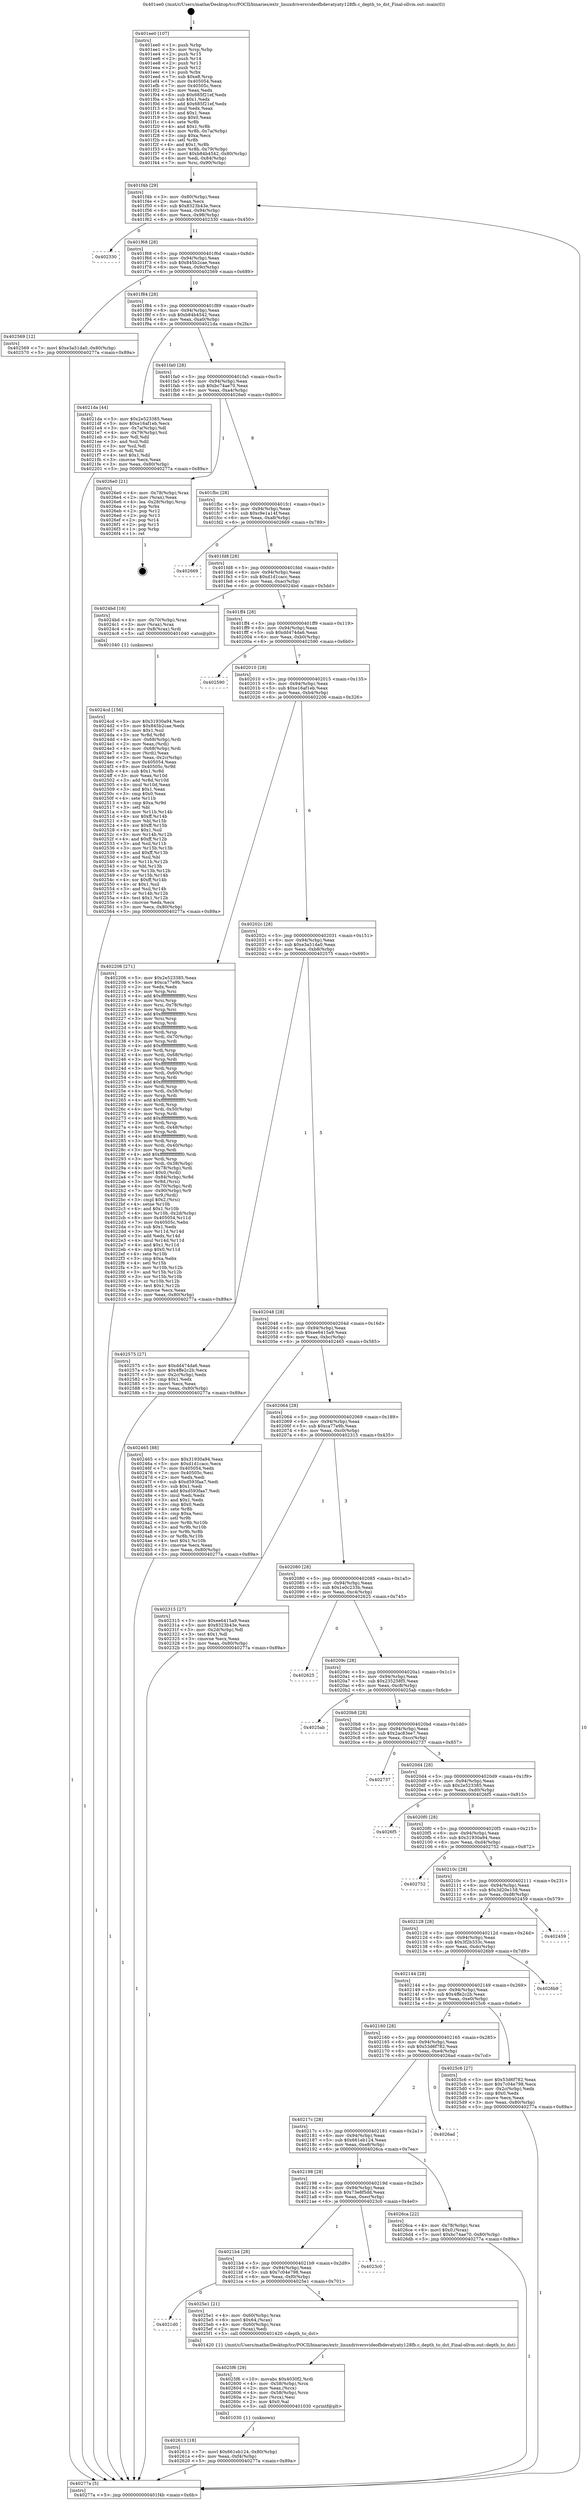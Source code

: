 digraph "0x401ee0" {
  label = "0x401ee0 (/mnt/c/Users/mathe/Desktop/tcc/POCII/binaries/extr_linuxdriversvideofbdevatyaty128fb.c_depth_to_dst_Final-ollvm.out::main(0))"
  labelloc = "t"
  node[shape=record]

  Entry [label="",width=0.3,height=0.3,shape=circle,fillcolor=black,style=filled]
  "0x401f4b" [label="{
     0x401f4b [29]\l
     | [instrs]\l
     &nbsp;&nbsp;0x401f4b \<+3\>: mov -0x80(%rbp),%eax\l
     &nbsp;&nbsp;0x401f4e \<+2\>: mov %eax,%ecx\l
     &nbsp;&nbsp;0x401f50 \<+6\>: sub $0x8323b43e,%ecx\l
     &nbsp;&nbsp;0x401f56 \<+6\>: mov %eax,-0x94(%rbp)\l
     &nbsp;&nbsp;0x401f5c \<+6\>: mov %ecx,-0x98(%rbp)\l
     &nbsp;&nbsp;0x401f62 \<+6\>: je 0000000000402330 \<main+0x450\>\l
  }"]
  "0x402330" [label="{
     0x402330\l
  }", style=dashed]
  "0x401f68" [label="{
     0x401f68 [28]\l
     | [instrs]\l
     &nbsp;&nbsp;0x401f68 \<+5\>: jmp 0000000000401f6d \<main+0x8d\>\l
     &nbsp;&nbsp;0x401f6d \<+6\>: mov -0x94(%rbp),%eax\l
     &nbsp;&nbsp;0x401f73 \<+5\>: sub $0x845b2cae,%eax\l
     &nbsp;&nbsp;0x401f78 \<+6\>: mov %eax,-0x9c(%rbp)\l
     &nbsp;&nbsp;0x401f7e \<+6\>: je 0000000000402569 \<main+0x689\>\l
  }"]
  Exit [label="",width=0.3,height=0.3,shape=circle,fillcolor=black,style=filled,peripheries=2]
  "0x402569" [label="{
     0x402569 [12]\l
     | [instrs]\l
     &nbsp;&nbsp;0x402569 \<+7\>: movl $0xe3a51da0,-0x80(%rbp)\l
     &nbsp;&nbsp;0x402570 \<+5\>: jmp 000000000040277a \<main+0x89a\>\l
  }"]
  "0x401f84" [label="{
     0x401f84 [28]\l
     | [instrs]\l
     &nbsp;&nbsp;0x401f84 \<+5\>: jmp 0000000000401f89 \<main+0xa9\>\l
     &nbsp;&nbsp;0x401f89 \<+6\>: mov -0x94(%rbp),%eax\l
     &nbsp;&nbsp;0x401f8f \<+5\>: sub $0xb84b4542,%eax\l
     &nbsp;&nbsp;0x401f94 \<+6\>: mov %eax,-0xa0(%rbp)\l
     &nbsp;&nbsp;0x401f9a \<+6\>: je 00000000004021da \<main+0x2fa\>\l
  }"]
  "0x402613" [label="{
     0x402613 [18]\l
     | [instrs]\l
     &nbsp;&nbsp;0x402613 \<+7\>: movl $0x661eb124,-0x80(%rbp)\l
     &nbsp;&nbsp;0x40261a \<+6\>: mov %eax,-0xf4(%rbp)\l
     &nbsp;&nbsp;0x402620 \<+5\>: jmp 000000000040277a \<main+0x89a\>\l
  }"]
  "0x4021da" [label="{
     0x4021da [44]\l
     | [instrs]\l
     &nbsp;&nbsp;0x4021da \<+5\>: mov $0x2e523385,%eax\l
     &nbsp;&nbsp;0x4021df \<+5\>: mov $0xe16af1eb,%ecx\l
     &nbsp;&nbsp;0x4021e4 \<+3\>: mov -0x7a(%rbp),%dl\l
     &nbsp;&nbsp;0x4021e7 \<+4\>: mov -0x79(%rbp),%sil\l
     &nbsp;&nbsp;0x4021eb \<+3\>: mov %dl,%dil\l
     &nbsp;&nbsp;0x4021ee \<+3\>: and %sil,%dil\l
     &nbsp;&nbsp;0x4021f1 \<+3\>: xor %sil,%dl\l
     &nbsp;&nbsp;0x4021f4 \<+3\>: or %dl,%dil\l
     &nbsp;&nbsp;0x4021f7 \<+4\>: test $0x1,%dil\l
     &nbsp;&nbsp;0x4021fb \<+3\>: cmovne %ecx,%eax\l
     &nbsp;&nbsp;0x4021fe \<+3\>: mov %eax,-0x80(%rbp)\l
     &nbsp;&nbsp;0x402201 \<+5\>: jmp 000000000040277a \<main+0x89a\>\l
  }"]
  "0x401fa0" [label="{
     0x401fa0 [28]\l
     | [instrs]\l
     &nbsp;&nbsp;0x401fa0 \<+5\>: jmp 0000000000401fa5 \<main+0xc5\>\l
     &nbsp;&nbsp;0x401fa5 \<+6\>: mov -0x94(%rbp),%eax\l
     &nbsp;&nbsp;0x401fab \<+5\>: sub $0xbc74ae70,%eax\l
     &nbsp;&nbsp;0x401fb0 \<+6\>: mov %eax,-0xa4(%rbp)\l
     &nbsp;&nbsp;0x401fb6 \<+6\>: je 00000000004026e0 \<main+0x800\>\l
  }"]
  "0x40277a" [label="{
     0x40277a [5]\l
     | [instrs]\l
     &nbsp;&nbsp;0x40277a \<+5\>: jmp 0000000000401f4b \<main+0x6b\>\l
  }"]
  "0x401ee0" [label="{
     0x401ee0 [107]\l
     | [instrs]\l
     &nbsp;&nbsp;0x401ee0 \<+1\>: push %rbp\l
     &nbsp;&nbsp;0x401ee1 \<+3\>: mov %rsp,%rbp\l
     &nbsp;&nbsp;0x401ee4 \<+2\>: push %r15\l
     &nbsp;&nbsp;0x401ee6 \<+2\>: push %r14\l
     &nbsp;&nbsp;0x401ee8 \<+2\>: push %r13\l
     &nbsp;&nbsp;0x401eea \<+2\>: push %r12\l
     &nbsp;&nbsp;0x401eec \<+1\>: push %rbx\l
     &nbsp;&nbsp;0x401eed \<+7\>: sub $0xe8,%rsp\l
     &nbsp;&nbsp;0x401ef4 \<+7\>: mov 0x405054,%eax\l
     &nbsp;&nbsp;0x401efb \<+7\>: mov 0x40505c,%ecx\l
     &nbsp;&nbsp;0x401f02 \<+2\>: mov %eax,%edx\l
     &nbsp;&nbsp;0x401f04 \<+6\>: sub $0x685f21ef,%edx\l
     &nbsp;&nbsp;0x401f0a \<+3\>: sub $0x1,%edx\l
     &nbsp;&nbsp;0x401f0d \<+6\>: add $0x685f21ef,%edx\l
     &nbsp;&nbsp;0x401f13 \<+3\>: imul %edx,%eax\l
     &nbsp;&nbsp;0x401f16 \<+3\>: and $0x1,%eax\l
     &nbsp;&nbsp;0x401f19 \<+3\>: cmp $0x0,%eax\l
     &nbsp;&nbsp;0x401f1c \<+4\>: sete %r8b\l
     &nbsp;&nbsp;0x401f20 \<+4\>: and $0x1,%r8b\l
     &nbsp;&nbsp;0x401f24 \<+4\>: mov %r8b,-0x7a(%rbp)\l
     &nbsp;&nbsp;0x401f28 \<+3\>: cmp $0xa,%ecx\l
     &nbsp;&nbsp;0x401f2b \<+4\>: setl %r8b\l
     &nbsp;&nbsp;0x401f2f \<+4\>: and $0x1,%r8b\l
     &nbsp;&nbsp;0x401f33 \<+4\>: mov %r8b,-0x79(%rbp)\l
     &nbsp;&nbsp;0x401f37 \<+7\>: movl $0xb84b4542,-0x80(%rbp)\l
     &nbsp;&nbsp;0x401f3e \<+6\>: mov %edi,-0x84(%rbp)\l
     &nbsp;&nbsp;0x401f44 \<+7\>: mov %rsi,-0x90(%rbp)\l
  }"]
  "0x4025f6" [label="{
     0x4025f6 [29]\l
     | [instrs]\l
     &nbsp;&nbsp;0x4025f6 \<+10\>: movabs $0x4030f2,%rdi\l
     &nbsp;&nbsp;0x402600 \<+4\>: mov -0x58(%rbp),%rcx\l
     &nbsp;&nbsp;0x402604 \<+2\>: mov %eax,(%rcx)\l
     &nbsp;&nbsp;0x402606 \<+4\>: mov -0x58(%rbp),%rcx\l
     &nbsp;&nbsp;0x40260a \<+2\>: mov (%rcx),%esi\l
     &nbsp;&nbsp;0x40260c \<+2\>: mov $0x0,%al\l
     &nbsp;&nbsp;0x40260e \<+5\>: call 0000000000401030 \<printf@plt\>\l
     | [calls]\l
     &nbsp;&nbsp;0x401030 \{1\} (unknown)\l
  }"]
  "0x4026e0" [label="{
     0x4026e0 [21]\l
     | [instrs]\l
     &nbsp;&nbsp;0x4026e0 \<+4\>: mov -0x78(%rbp),%rax\l
     &nbsp;&nbsp;0x4026e4 \<+2\>: mov (%rax),%eax\l
     &nbsp;&nbsp;0x4026e6 \<+4\>: lea -0x28(%rbp),%rsp\l
     &nbsp;&nbsp;0x4026ea \<+1\>: pop %rbx\l
     &nbsp;&nbsp;0x4026eb \<+2\>: pop %r12\l
     &nbsp;&nbsp;0x4026ed \<+2\>: pop %r13\l
     &nbsp;&nbsp;0x4026ef \<+2\>: pop %r14\l
     &nbsp;&nbsp;0x4026f1 \<+2\>: pop %r15\l
     &nbsp;&nbsp;0x4026f3 \<+1\>: pop %rbp\l
     &nbsp;&nbsp;0x4026f4 \<+1\>: ret\l
  }"]
  "0x401fbc" [label="{
     0x401fbc [28]\l
     | [instrs]\l
     &nbsp;&nbsp;0x401fbc \<+5\>: jmp 0000000000401fc1 \<main+0xe1\>\l
     &nbsp;&nbsp;0x401fc1 \<+6\>: mov -0x94(%rbp),%eax\l
     &nbsp;&nbsp;0x401fc7 \<+5\>: sub $0xc9e1a14f,%eax\l
     &nbsp;&nbsp;0x401fcc \<+6\>: mov %eax,-0xa8(%rbp)\l
     &nbsp;&nbsp;0x401fd2 \<+6\>: je 0000000000402669 \<main+0x789\>\l
  }"]
  "0x4021d0" [label="{
     0x4021d0\l
  }", style=dashed]
  "0x402669" [label="{
     0x402669\l
  }", style=dashed]
  "0x401fd8" [label="{
     0x401fd8 [28]\l
     | [instrs]\l
     &nbsp;&nbsp;0x401fd8 \<+5\>: jmp 0000000000401fdd \<main+0xfd\>\l
     &nbsp;&nbsp;0x401fdd \<+6\>: mov -0x94(%rbp),%eax\l
     &nbsp;&nbsp;0x401fe3 \<+5\>: sub $0xd1d1cacc,%eax\l
     &nbsp;&nbsp;0x401fe8 \<+6\>: mov %eax,-0xac(%rbp)\l
     &nbsp;&nbsp;0x401fee \<+6\>: je 00000000004024bd \<main+0x5dd\>\l
  }"]
  "0x4025e1" [label="{
     0x4025e1 [21]\l
     | [instrs]\l
     &nbsp;&nbsp;0x4025e1 \<+4\>: mov -0x60(%rbp),%rax\l
     &nbsp;&nbsp;0x4025e5 \<+6\>: movl $0x64,(%rax)\l
     &nbsp;&nbsp;0x4025eb \<+4\>: mov -0x60(%rbp),%rax\l
     &nbsp;&nbsp;0x4025ef \<+2\>: mov (%rax),%edi\l
     &nbsp;&nbsp;0x4025f1 \<+5\>: call 0000000000401420 \<depth_to_dst\>\l
     | [calls]\l
     &nbsp;&nbsp;0x401420 \{1\} (/mnt/c/Users/mathe/Desktop/tcc/POCII/binaries/extr_linuxdriversvideofbdevatyaty128fb.c_depth_to_dst_Final-ollvm.out::depth_to_dst)\l
  }"]
  "0x4024bd" [label="{
     0x4024bd [16]\l
     | [instrs]\l
     &nbsp;&nbsp;0x4024bd \<+4\>: mov -0x70(%rbp),%rax\l
     &nbsp;&nbsp;0x4024c1 \<+3\>: mov (%rax),%rax\l
     &nbsp;&nbsp;0x4024c4 \<+4\>: mov 0x8(%rax),%rdi\l
     &nbsp;&nbsp;0x4024c8 \<+5\>: call 0000000000401040 \<atoi@plt\>\l
     | [calls]\l
     &nbsp;&nbsp;0x401040 \{1\} (unknown)\l
  }"]
  "0x401ff4" [label="{
     0x401ff4 [28]\l
     | [instrs]\l
     &nbsp;&nbsp;0x401ff4 \<+5\>: jmp 0000000000401ff9 \<main+0x119\>\l
     &nbsp;&nbsp;0x401ff9 \<+6\>: mov -0x94(%rbp),%eax\l
     &nbsp;&nbsp;0x401fff \<+5\>: sub $0xdd474da6,%eax\l
     &nbsp;&nbsp;0x402004 \<+6\>: mov %eax,-0xb0(%rbp)\l
     &nbsp;&nbsp;0x40200a \<+6\>: je 0000000000402590 \<main+0x6b0\>\l
  }"]
  "0x4021b4" [label="{
     0x4021b4 [28]\l
     | [instrs]\l
     &nbsp;&nbsp;0x4021b4 \<+5\>: jmp 00000000004021b9 \<main+0x2d9\>\l
     &nbsp;&nbsp;0x4021b9 \<+6\>: mov -0x94(%rbp),%eax\l
     &nbsp;&nbsp;0x4021bf \<+5\>: sub $0x7c04e798,%eax\l
     &nbsp;&nbsp;0x4021c4 \<+6\>: mov %eax,-0xf0(%rbp)\l
     &nbsp;&nbsp;0x4021ca \<+6\>: je 00000000004025e1 \<main+0x701\>\l
  }"]
  "0x402590" [label="{
     0x402590\l
  }", style=dashed]
  "0x402010" [label="{
     0x402010 [28]\l
     | [instrs]\l
     &nbsp;&nbsp;0x402010 \<+5\>: jmp 0000000000402015 \<main+0x135\>\l
     &nbsp;&nbsp;0x402015 \<+6\>: mov -0x94(%rbp),%eax\l
     &nbsp;&nbsp;0x40201b \<+5\>: sub $0xe16af1eb,%eax\l
     &nbsp;&nbsp;0x402020 \<+6\>: mov %eax,-0xb4(%rbp)\l
     &nbsp;&nbsp;0x402026 \<+6\>: je 0000000000402206 \<main+0x326\>\l
  }"]
  "0x4023c0" [label="{
     0x4023c0\l
  }", style=dashed]
  "0x402206" [label="{
     0x402206 [271]\l
     | [instrs]\l
     &nbsp;&nbsp;0x402206 \<+5\>: mov $0x2e523385,%eax\l
     &nbsp;&nbsp;0x40220b \<+5\>: mov $0xca77e9b,%ecx\l
     &nbsp;&nbsp;0x402210 \<+2\>: xor %edx,%edx\l
     &nbsp;&nbsp;0x402212 \<+3\>: mov %rsp,%rsi\l
     &nbsp;&nbsp;0x402215 \<+4\>: add $0xfffffffffffffff0,%rsi\l
     &nbsp;&nbsp;0x402219 \<+3\>: mov %rsi,%rsp\l
     &nbsp;&nbsp;0x40221c \<+4\>: mov %rsi,-0x78(%rbp)\l
     &nbsp;&nbsp;0x402220 \<+3\>: mov %rsp,%rsi\l
     &nbsp;&nbsp;0x402223 \<+4\>: add $0xfffffffffffffff0,%rsi\l
     &nbsp;&nbsp;0x402227 \<+3\>: mov %rsi,%rsp\l
     &nbsp;&nbsp;0x40222a \<+3\>: mov %rsp,%rdi\l
     &nbsp;&nbsp;0x40222d \<+4\>: add $0xfffffffffffffff0,%rdi\l
     &nbsp;&nbsp;0x402231 \<+3\>: mov %rdi,%rsp\l
     &nbsp;&nbsp;0x402234 \<+4\>: mov %rdi,-0x70(%rbp)\l
     &nbsp;&nbsp;0x402238 \<+3\>: mov %rsp,%rdi\l
     &nbsp;&nbsp;0x40223b \<+4\>: add $0xfffffffffffffff0,%rdi\l
     &nbsp;&nbsp;0x40223f \<+3\>: mov %rdi,%rsp\l
     &nbsp;&nbsp;0x402242 \<+4\>: mov %rdi,-0x68(%rbp)\l
     &nbsp;&nbsp;0x402246 \<+3\>: mov %rsp,%rdi\l
     &nbsp;&nbsp;0x402249 \<+4\>: add $0xfffffffffffffff0,%rdi\l
     &nbsp;&nbsp;0x40224d \<+3\>: mov %rdi,%rsp\l
     &nbsp;&nbsp;0x402250 \<+4\>: mov %rdi,-0x60(%rbp)\l
     &nbsp;&nbsp;0x402254 \<+3\>: mov %rsp,%rdi\l
     &nbsp;&nbsp;0x402257 \<+4\>: add $0xfffffffffffffff0,%rdi\l
     &nbsp;&nbsp;0x40225b \<+3\>: mov %rdi,%rsp\l
     &nbsp;&nbsp;0x40225e \<+4\>: mov %rdi,-0x58(%rbp)\l
     &nbsp;&nbsp;0x402262 \<+3\>: mov %rsp,%rdi\l
     &nbsp;&nbsp;0x402265 \<+4\>: add $0xfffffffffffffff0,%rdi\l
     &nbsp;&nbsp;0x402269 \<+3\>: mov %rdi,%rsp\l
     &nbsp;&nbsp;0x40226c \<+4\>: mov %rdi,-0x50(%rbp)\l
     &nbsp;&nbsp;0x402270 \<+3\>: mov %rsp,%rdi\l
     &nbsp;&nbsp;0x402273 \<+4\>: add $0xfffffffffffffff0,%rdi\l
     &nbsp;&nbsp;0x402277 \<+3\>: mov %rdi,%rsp\l
     &nbsp;&nbsp;0x40227a \<+4\>: mov %rdi,-0x48(%rbp)\l
     &nbsp;&nbsp;0x40227e \<+3\>: mov %rsp,%rdi\l
     &nbsp;&nbsp;0x402281 \<+4\>: add $0xfffffffffffffff0,%rdi\l
     &nbsp;&nbsp;0x402285 \<+3\>: mov %rdi,%rsp\l
     &nbsp;&nbsp;0x402288 \<+4\>: mov %rdi,-0x40(%rbp)\l
     &nbsp;&nbsp;0x40228c \<+3\>: mov %rsp,%rdi\l
     &nbsp;&nbsp;0x40228f \<+4\>: add $0xfffffffffffffff0,%rdi\l
     &nbsp;&nbsp;0x402293 \<+3\>: mov %rdi,%rsp\l
     &nbsp;&nbsp;0x402296 \<+4\>: mov %rdi,-0x38(%rbp)\l
     &nbsp;&nbsp;0x40229a \<+4\>: mov -0x78(%rbp),%rdi\l
     &nbsp;&nbsp;0x40229e \<+6\>: movl $0x0,(%rdi)\l
     &nbsp;&nbsp;0x4022a4 \<+7\>: mov -0x84(%rbp),%r8d\l
     &nbsp;&nbsp;0x4022ab \<+3\>: mov %r8d,(%rsi)\l
     &nbsp;&nbsp;0x4022ae \<+4\>: mov -0x70(%rbp),%rdi\l
     &nbsp;&nbsp;0x4022b2 \<+7\>: mov -0x90(%rbp),%r9\l
     &nbsp;&nbsp;0x4022b9 \<+3\>: mov %r9,(%rdi)\l
     &nbsp;&nbsp;0x4022bc \<+3\>: cmpl $0x2,(%rsi)\l
     &nbsp;&nbsp;0x4022bf \<+4\>: setne %r10b\l
     &nbsp;&nbsp;0x4022c3 \<+4\>: and $0x1,%r10b\l
     &nbsp;&nbsp;0x4022c7 \<+4\>: mov %r10b,-0x2d(%rbp)\l
     &nbsp;&nbsp;0x4022cb \<+8\>: mov 0x405054,%r11d\l
     &nbsp;&nbsp;0x4022d3 \<+7\>: mov 0x40505c,%ebx\l
     &nbsp;&nbsp;0x4022da \<+3\>: sub $0x1,%edx\l
     &nbsp;&nbsp;0x4022dd \<+3\>: mov %r11d,%r14d\l
     &nbsp;&nbsp;0x4022e0 \<+3\>: add %edx,%r14d\l
     &nbsp;&nbsp;0x4022e3 \<+4\>: imul %r14d,%r11d\l
     &nbsp;&nbsp;0x4022e7 \<+4\>: and $0x1,%r11d\l
     &nbsp;&nbsp;0x4022eb \<+4\>: cmp $0x0,%r11d\l
     &nbsp;&nbsp;0x4022ef \<+4\>: sete %r10b\l
     &nbsp;&nbsp;0x4022f3 \<+3\>: cmp $0xa,%ebx\l
     &nbsp;&nbsp;0x4022f6 \<+4\>: setl %r15b\l
     &nbsp;&nbsp;0x4022fa \<+3\>: mov %r10b,%r12b\l
     &nbsp;&nbsp;0x4022fd \<+3\>: and %r15b,%r12b\l
     &nbsp;&nbsp;0x402300 \<+3\>: xor %r15b,%r10b\l
     &nbsp;&nbsp;0x402303 \<+3\>: or %r10b,%r12b\l
     &nbsp;&nbsp;0x402306 \<+4\>: test $0x1,%r12b\l
     &nbsp;&nbsp;0x40230a \<+3\>: cmovne %ecx,%eax\l
     &nbsp;&nbsp;0x40230d \<+3\>: mov %eax,-0x80(%rbp)\l
     &nbsp;&nbsp;0x402310 \<+5\>: jmp 000000000040277a \<main+0x89a\>\l
  }"]
  "0x40202c" [label="{
     0x40202c [28]\l
     | [instrs]\l
     &nbsp;&nbsp;0x40202c \<+5\>: jmp 0000000000402031 \<main+0x151\>\l
     &nbsp;&nbsp;0x402031 \<+6\>: mov -0x94(%rbp),%eax\l
     &nbsp;&nbsp;0x402037 \<+5\>: sub $0xe3a51da0,%eax\l
     &nbsp;&nbsp;0x40203c \<+6\>: mov %eax,-0xb8(%rbp)\l
     &nbsp;&nbsp;0x402042 \<+6\>: je 0000000000402575 \<main+0x695\>\l
  }"]
  "0x402198" [label="{
     0x402198 [28]\l
     | [instrs]\l
     &nbsp;&nbsp;0x402198 \<+5\>: jmp 000000000040219d \<main+0x2bd\>\l
     &nbsp;&nbsp;0x40219d \<+6\>: mov -0x94(%rbp),%eax\l
     &nbsp;&nbsp;0x4021a3 \<+5\>: sub $0x73e8f5dd,%eax\l
     &nbsp;&nbsp;0x4021a8 \<+6\>: mov %eax,-0xec(%rbp)\l
     &nbsp;&nbsp;0x4021ae \<+6\>: je 00000000004023c0 \<main+0x4e0\>\l
  }"]
  "0x4026ca" [label="{
     0x4026ca [22]\l
     | [instrs]\l
     &nbsp;&nbsp;0x4026ca \<+4\>: mov -0x78(%rbp),%rax\l
     &nbsp;&nbsp;0x4026ce \<+6\>: movl $0x0,(%rax)\l
     &nbsp;&nbsp;0x4026d4 \<+7\>: movl $0xbc74ae70,-0x80(%rbp)\l
     &nbsp;&nbsp;0x4026db \<+5\>: jmp 000000000040277a \<main+0x89a\>\l
  }"]
  "0x402575" [label="{
     0x402575 [27]\l
     | [instrs]\l
     &nbsp;&nbsp;0x402575 \<+5\>: mov $0xdd474da6,%eax\l
     &nbsp;&nbsp;0x40257a \<+5\>: mov $0x4ffe2c2b,%ecx\l
     &nbsp;&nbsp;0x40257f \<+3\>: mov -0x2c(%rbp),%edx\l
     &nbsp;&nbsp;0x402582 \<+3\>: cmp $0x1,%edx\l
     &nbsp;&nbsp;0x402585 \<+3\>: cmovl %ecx,%eax\l
     &nbsp;&nbsp;0x402588 \<+3\>: mov %eax,-0x80(%rbp)\l
     &nbsp;&nbsp;0x40258b \<+5\>: jmp 000000000040277a \<main+0x89a\>\l
  }"]
  "0x402048" [label="{
     0x402048 [28]\l
     | [instrs]\l
     &nbsp;&nbsp;0x402048 \<+5\>: jmp 000000000040204d \<main+0x16d\>\l
     &nbsp;&nbsp;0x40204d \<+6\>: mov -0x94(%rbp),%eax\l
     &nbsp;&nbsp;0x402053 \<+5\>: sub $0xee6415a9,%eax\l
     &nbsp;&nbsp;0x402058 \<+6\>: mov %eax,-0xbc(%rbp)\l
     &nbsp;&nbsp;0x40205e \<+6\>: je 0000000000402465 \<main+0x585\>\l
  }"]
  "0x40217c" [label="{
     0x40217c [28]\l
     | [instrs]\l
     &nbsp;&nbsp;0x40217c \<+5\>: jmp 0000000000402181 \<main+0x2a1\>\l
     &nbsp;&nbsp;0x402181 \<+6\>: mov -0x94(%rbp),%eax\l
     &nbsp;&nbsp;0x402187 \<+5\>: sub $0x661eb124,%eax\l
     &nbsp;&nbsp;0x40218c \<+6\>: mov %eax,-0xe8(%rbp)\l
     &nbsp;&nbsp;0x402192 \<+6\>: je 00000000004026ca \<main+0x7ea\>\l
  }"]
  "0x402465" [label="{
     0x402465 [88]\l
     | [instrs]\l
     &nbsp;&nbsp;0x402465 \<+5\>: mov $0x31930a94,%eax\l
     &nbsp;&nbsp;0x40246a \<+5\>: mov $0xd1d1cacc,%ecx\l
     &nbsp;&nbsp;0x40246f \<+7\>: mov 0x405054,%edx\l
     &nbsp;&nbsp;0x402476 \<+7\>: mov 0x40505c,%esi\l
     &nbsp;&nbsp;0x40247d \<+2\>: mov %edx,%edi\l
     &nbsp;&nbsp;0x40247f \<+6\>: sub $0xd593faa7,%edi\l
     &nbsp;&nbsp;0x402485 \<+3\>: sub $0x1,%edi\l
     &nbsp;&nbsp;0x402488 \<+6\>: add $0xd593faa7,%edi\l
     &nbsp;&nbsp;0x40248e \<+3\>: imul %edi,%edx\l
     &nbsp;&nbsp;0x402491 \<+3\>: and $0x1,%edx\l
     &nbsp;&nbsp;0x402494 \<+3\>: cmp $0x0,%edx\l
     &nbsp;&nbsp;0x402497 \<+4\>: sete %r8b\l
     &nbsp;&nbsp;0x40249b \<+3\>: cmp $0xa,%esi\l
     &nbsp;&nbsp;0x40249e \<+4\>: setl %r9b\l
     &nbsp;&nbsp;0x4024a2 \<+3\>: mov %r8b,%r10b\l
     &nbsp;&nbsp;0x4024a5 \<+3\>: and %r9b,%r10b\l
     &nbsp;&nbsp;0x4024a8 \<+3\>: xor %r9b,%r8b\l
     &nbsp;&nbsp;0x4024ab \<+3\>: or %r8b,%r10b\l
     &nbsp;&nbsp;0x4024ae \<+4\>: test $0x1,%r10b\l
     &nbsp;&nbsp;0x4024b2 \<+3\>: cmovne %ecx,%eax\l
     &nbsp;&nbsp;0x4024b5 \<+3\>: mov %eax,-0x80(%rbp)\l
     &nbsp;&nbsp;0x4024b8 \<+5\>: jmp 000000000040277a \<main+0x89a\>\l
  }"]
  "0x402064" [label="{
     0x402064 [28]\l
     | [instrs]\l
     &nbsp;&nbsp;0x402064 \<+5\>: jmp 0000000000402069 \<main+0x189\>\l
     &nbsp;&nbsp;0x402069 \<+6\>: mov -0x94(%rbp),%eax\l
     &nbsp;&nbsp;0x40206f \<+5\>: sub $0xca77e9b,%eax\l
     &nbsp;&nbsp;0x402074 \<+6\>: mov %eax,-0xc0(%rbp)\l
     &nbsp;&nbsp;0x40207a \<+6\>: je 0000000000402315 \<main+0x435\>\l
  }"]
  "0x4026ad" [label="{
     0x4026ad\l
  }", style=dashed]
  "0x402315" [label="{
     0x402315 [27]\l
     | [instrs]\l
     &nbsp;&nbsp;0x402315 \<+5\>: mov $0xee6415a9,%eax\l
     &nbsp;&nbsp;0x40231a \<+5\>: mov $0x8323b43e,%ecx\l
     &nbsp;&nbsp;0x40231f \<+3\>: mov -0x2d(%rbp),%dl\l
     &nbsp;&nbsp;0x402322 \<+3\>: test $0x1,%dl\l
     &nbsp;&nbsp;0x402325 \<+3\>: cmovne %ecx,%eax\l
     &nbsp;&nbsp;0x402328 \<+3\>: mov %eax,-0x80(%rbp)\l
     &nbsp;&nbsp;0x40232b \<+5\>: jmp 000000000040277a \<main+0x89a\>\l
  }"]
  "0x402080" [label="{
     0x402080 [28]\l
     | [instrs]\l
     &nbsp;&nbsp;0x402080 \<+5\>: jmp 0000000000402085 \<main+0x1a5\>\l
     &nbsp;&nbsp;0x402085 \<+6\>: mov -0x94(%rbp),%eax\l
     &nbsp;&nbsp;0x40208b \<+5\>: sub $0x1e0c233b,%eax\l
     &nbsp;&nbsp;0x402090 \<+6\>: mov %eax,-0xc4(%rbp)\l
     &nbsp;&nbsp;0x402096 \<+6\>: je 0000000000402625 \<main+0x745\>\l
  }"]
  "0x4024cd" [label="{
     0x4024cd [156]\l
     | [instrs]\l
     &nbsp;&nbsp;0x4024cd \<+5\>: mov $0x31930a94,%ecx\l
     &nbsp;&nbsp;0x4024d2 \<+5\>: mov $0x845b2cae,%edx\l
     &nbsp;&nbsp;0x4024d7 \<+3\>: mov $0x1,%sil\l
     &nbsp;&nbsp;0x4024da \<+3\>: xor %r8d,%r8d\l
     &nbsp;&nbsp;0x4024dd \<+4\>: mov -0x68(%rbp),%rdi\l
     &nbsp;&nbsp;0x4024e1 \<+2\>: mov %eax,(%rdi)\l
     &nbsp;&nbsp;0x4024e3 \<+4\>: mov -0x68(%rbp),%rdi\l
     &nbsp;&nbsp;0x4024e7 \<+2\>: mov (%rdi),%eax\l
     &nbsp;&nbsp;0x4024e9 \<+3\>: mov %eax,-0x2c(%rbp)\l
     &nbsp;&nbsp;0x4024ec \<+7\>: mov 0x405054,%eax\l
     &nbsp;&nbsp;0x4024f3 \<+8\>: mov 0x40505c,%r9d\l
     &nbsp;&nbsp;0x4024fb \<+4\>: sub $0x1,%r8d\l
     &nbsp;&nbsp;0x4024ff \<+3\>: mov %eax,%r10d\l
     &nbsp;&nbsp;0x402502 \<+3\>: add %r8d,%r10d\l
     &nbsp;&nbsp;0x402505 \<+4\>: imul %r10d,%eax\l
     &nbsp;&nbsp;0x402509 \<+3\>: and $0x1,%eax\l
     &nbsp;&nbsp;0x40250c \<+3\>: cmp $0x0,%eax\l
     &nbsp;&nbsp;0x40250f \<+4\>: sete %r11b\l
     &nbsp;&nbsp;0x402513 \<+4\>: cmp $0xa,%r9d\l
     &nbsp;&nbsp;0x402517 \<+3\>: setl %bl\l
     &nbsp;&nbsp;0x40251a \<+3\>: mov %r11b,%r14b\l
     &nbsp;&nbsp;0x40251d \<+4\>: xor $0xff,%r14b\l
     &nbsp;&nbsp;0x402521 \<+3\>: mov %bl,%r15b\l
     &nbsp;&nbsp;0x402524 \<+4\>: xor $0xff,%r15b\l
     &nbsp;&nbsp;0x402528 \<+4\>: xor $0x1,%sil\l
     &nbsp;&nbsp;0x40252c \<+3\>: mov %r14b,%r12b\l
     &nbsp;&nbsp;0x40252f \<+4\>: and $0xff,%r12b\l
     &nbsp;&nbsp;0x402533 \<+3\>: and %sil,%r11b\l
     &nbsp;&nbsp;0x402536 \<+3\>: mov %r15b,%r13b\l
     &nbsp;&nbsp;0x402539 \<+4\>: and $0xff,%r13b\l
     &nbsp;&nbsp;0x40253d \<+3\>: and %sil,%bl\l
     &nbsp;&nbsp;0x402540 \<+3\>: or %r11b,%r12b\l
     &nbsp;&nbsp;0x402543 \<+3\>: or %bl,%r13b\l
     &nbsp;&nbsp;0x402546 \<+3\>: xor %r13b,%r12b\l
     &nbsp;&nbsp;0x402549 \<+3\>: or %r15b,%r14b\l
     &nbsp;&nbsp;0x40254c \<+4\>: xor $0xff,%r14b\l
     &nbsp;&nbsp;0x402550 \<+4\>: or $0x1,%sil\l
     &nbsp;&nbsp;0x402554 \<+3\>: and %sil,%r14b\l
     &nbsp;&nbsp;0x402557 \<+3\>: or %r14b,%r12b\l
     &nbsp;&nbsp;0x40255a \<+4\>: test $0x1,%r12b\l
     &nbsp;&nbsp;0x40255e \<+3\>: cmovne %edx,%ecx\l
     &nbsp;&nbsp;0x402561 \<+3\>: mov %ecx,-0x80(%rbp)\l
     &nbsp;&nbsp;0x402564 \<+5\>: jmp 000000000040277a \<main+0x89a\>\l
  }"]
  "0x402160" [label="{
     0x402160 [28]\l
     | [instrs]\l
     &nbsp;&nbsp;0x402160 \<+5\>: jmp 0000000000402165 \<main+0x285\>\l
     &nbsp;&nbsp;0x402165 \<+6\>: mov -0x94(%rbp),%eax\l
     &nbsp;&nbsp;0x40216b \<+5\>: sub $0x53d6f782,%eax\l
     &nbsp;&nbsp;0x402170 \<+6\>: mov %eax,-0xe4(%rbp)\l
     &nbsp;&nbsp;0x402176 \<+6\>: je 00000000004026ad \<main+0x7cd\>\l
  }"]
  "0x402625" [label="{
     0x402625\l
  }", style=dashed]
  "0x40209c" [label="{
     0x40209c [28]\l
     | [instrs]\l
     &nbsp;&nbsp;0x40209c \<+5\>: jmp 00000000004020a1 \<main+0x1c1\>\l
     &nbsp;&nbsp;0x4020a1 \<+6\>: mov -0x94(%rbp),%eax\l
     &nbsp;&nbsp;0x4020a7 \<+5\>: sub $0x235258f5,%eax\l
     &nbsp;&nbsp;0x4020ac \<+6\>: mov %eax,-0xc8(%rbp)\l
     &nbsp;&nbsp;0x4020b2 \<+6\>: je 00000000004025ab \<main+0x6cb\>\l
  }"]
  "0x4025c6" [label="{
     0x4025c6 [27]\l
     | [instrs]\l
     &nbsp;&nbsp;0x4025c6 \<+5\>: mov $0x53d6f782,%eax\l
     &nbsp;&nbsp;0x4025cb \<+5\>: mov $0x7c04e798,%ecx\l
     &nbsp;&nbsp;0x4025d0 \<+3\>: mov -0x2c(%rbp),%edx\l
     &nbsp;&nbsp;0x4025d3 \<+3\>: cmp $0x0,%edx\l
     &nbsp;&nbsp;0x4025d6 \<+3\>: cmove %ecx,%eax\l
     &nbsp;&nbsp;0x4025d9 \<+3\>: mov %eax,-0x80(%rbp)\l
     &nbsp;&nbsp;0x4025dc \<+5\>: jmp 000000000040277a \<main+0x89a\>\l
  }"]
  "0x4025ab" [label="{
     0x4025ab\l
  }", style=dashed]
  "0x4020b8" [label="{
     0x4020b8 [28]\l
     | [instrs]\l
     &nbsp;&nbsp;0x4020b8 \<+5\>: jmp 00000000004020bd \<main+0x1dd\>\l
     &nbsp;&nbsp;0x4020bd \<+6\>: mov -0x94(%rbp),%eax\l
     &nbsp;&nbsp;0x4020c3 \<+5\>: sub $0x2ac83ee7,%eax\l
     &nbsp;&nbsp;0x4020c8 \<+6\>: mov %eax,-0xcc(%rbp)\l
     &nbsp;&nbsp;0x4020ce \<+6\>: je 0000000000402737 \<main+0x857\>\l
  }"]
  "0x402144" [label="{
     0x402144 [28]\l
     | [instrs]\l
     &nbsp;&nbsp;0x402144 \<+5\>: jmp 0000000000402149 \<main+0x269\>\l
     &nbsp;&nbsp;0x402149 \<+6\>: mov -0x94(%rbp),%eax\l
     &nbsp;&nbsp;0x40214f \<+5\>: sub $0x4ffe2c2b,%eax\l
     &nbsp;&nbsp;0x402154 \<+6\>: mov %eax,-0xe0(%rbp)\l
     &nbsp;&nbsp;0x40215a \<+6\>: je 00000000004025c6 \<main+0x6e6\>\l
  }"]
  "0x402737" [label="{
     0x402737\l
  }", style=dashed]
  "0x4020d4" [label="{
     0x4020d4 [28]\l
     | [instrs]\l
     &nbsp;&nbsp;0x4020d4 \<+5\>: jmp 00000000004020d9 \<main+0x1f9\>\l
     &nbsp;&nbsp;0x4020d9 \<+6\>: mov -0x94(%rbp),%eax\l
     &nbsp;&nbsp;0x4020df \<+5\>: sub $0x2e523385,%eax\l
     &nbsp;&nbsp;0x4020e4 \<+6\>: mov %eax,-0xd0(%rbp)\l
     &nbsp;&nbsp;0x4020ea \<+6\>: je 00000000004026f5 \<main+0x815\>\l
  }"]
  "0x4026b9" [label="{
     0x4026b9\l
  }", style=dashed]
  "0x4026f5" [label="{
     0x4026f5\l
  }", style=dashed]
  "0x4020f0" [label="{
     0x4020f0 [28]\l
     | [instrs]\l
     &nbsp;&nbsp;0x4020f0 \<+5\>: jmp 00000000004020f5 \<main+0x215\>\l
     &nbsp;&nbsp;0x4020f5 \<+6\>: mov -0x94(%rbp),%eax\l
     &nbsp;&nbsp;0x4020fb \<+5\>: sub $0x31930a94,%eax\l
     &nbsp;&nbsp;0x402100 \<+6\>: mov %eax,-0xd4(%rbp)\l
     &nbsp;&nbsp;0x402106 \<+6\>: je 0000000000402752 \<main+0x872\>\l
  }"]
  "0x402128" [label="{
     0x402128 [28]\l
     | [instrs]\l
     &nbsp;&nbsp;0x402128 \<+5\>: jmp 000000000040212d \<main+0x24d\>\l
     &nbsp;&nbsp;0x40212d \<+6\>: mov -0x94(%rbp),%eax\l
     &nbsp;&nbsp;0x402133 \<+5\>: sub $0x3f2b333c,%eax\l
     &nbsp;&nbsp;0x402138 \<+6\>: mov %eax,-0xdc(%rbp)\l
     &nbsp;&nbsp;0x40213e \<+6\>: je 00000000004026b9 \<main+0x7d9\>\l
  }"]
  "0x402752" [label="{
     0x402752\l
  }", style=dashed]
  "0x40210c" [label="{
     0x40210c [28]\l
     | [instrs]\l
     &nbsp;&nbsp;0x40210c \<+5\>: jmp 0000000000402111 \<main+0x231\>\l
     &nbsp;&nbsp;0x402111 \<+6\>: mov -0x94(%rbp),%eax\l
     &nbsp;&nbsp;0x402117 \<+5\>: sub $0x3d20e158,%eax\l
     &nbsp;&nbsp;0x40211c \<+6\>: mov %eax,-0xd8(%rbp)\l
     &nbsp;&nbsp;0x402122 \<+6\>: je 0000000000402459 \<main+0x579\>\l
  }"]
  "0x402459" [label="{
     0x402459\l
  }", style=dashed]
  Entry -> "0x401ee0" [label=" 1"]
  "0x401f4b" -> "0x402330" [label=" 0"]
  "0x401f4b" -> "0x401f68" [label=" 11"]
  "0x4026e0" -> Exit [label=" 1"]
  "0x401f68" -> "0x402569" [label=" 1"]
  "0x401f68" -> "0x401f84" [label=" 10"]
  "0x4026ca" -> "0x40277a" [label=" 1"]
  "0x401f84" -> "0x4021da" [label=" 1"]
  "0x401f84" -> "0x401fa0" [label=" 9"]
  "0x4021da" -> "0x40277a" [label=" 1"]
  "0x401ee0" -> "0x401f4b" [label=" 1"]
  "0x40277a" -> "0x401f4b" [label=" 10"]
  "0x402613" -> "0x40277a" [label=" 1"]
  "0x401fa0" -> "0x4026e0" [label=" 1"]
  "0x401fa0" -> "0x401fbc" [label=" 8"]
  "0x4025f6" -> "0x402613" [label=" 1"]
  "0x401fbc" -> "0x402669" [label=" 0"]
  "0x401fbc" -> "0x401fd8" [label=" 8"]
  "0x4025e1" -> "0x4025f6" [label=" 1"]
  "0x401fd8" -> "0x4024bd" [label=" 1"]
  "0x401fd8" -> "0x401ff4" [label=" 7"]
  "0x4021b4" -> "0x4021d0" [label=" 0"]
  "0x401ff4" -> "0x402590" [label=" 0"]
  "0x401ff4" -> "0x402010" [label=" 7"]
  "0x4021b4" -> "0x4025e1" [label=" 1"]
  "0x402010" -> "0x402206" [label=" 1"]
  "0x402010" -> "0x40202c" [label=" 6"]
  "0x402198" -> "0x4021b4" [label=" 1"]
  "0x402206" -> "0x40277a" [label=" 1"]
  "0x402198" -> "0x4023c0" [label=" 0"]
  "0x40202c" -> "0x402575" [label=" 1"]
  "0x40202c" -> "0x402048" [label=" 5"]
  "0x40217c" -> "0x402198" [label=" 1"]
  "0x402048" -> "0x402465" [label=" 1"]
  "0x402048" -> "0x402064" [label=" 4"]
  "0x40217c" -> "0x4026ca" [label=" 1"]
  "0x402064" -> "0x402315" [label=" 1"]
  "0x402064" -> "0x402080" [label=" 3"]
  "0x402315" -> "0x40277a" [label=" 1"]
  "0x402465" -> "0x40277a" [label=" 1"]
  "0x4024bd" -> "0x4024cd" [label=" 1"]
  "0x4024cd" -> "0x40277a" [label=" 1"]
  "0x402569" -> "0x40277a" [label=" 1"]
  "0x402575" -> "0x40277a" [label=" 1"]
  "0x402160" -> "0x40217c" [label=" 2"]
  "0x402080" -> "0x402625" [label=" 0"]
  "0x402080" -> "0x40209c" [label=" 3"]
  "0x402160" -> "0x4026ad" [label=" 0"]
  "0x40209c" -> "0x4025ab" [label=" 0"]
  "0x40209c" -> "0x4020b8" [label=" 3"]
  "0x4025c6" -> "0x40277a" [label=" 1"]
  "0x4020b8" -> "0x402737" [label=" 0"]
  "0x4020b8" -> "0x4020d4" [label=" 3"]
  "0x402144" -> "0x4025c6" [label=" 1"]
  "0x4020d4" -> "0x4026f5" [label=" 0"]
  "0x4020d4" -> "0x4020f0" [label=" 3"]
  "0x402144" -> "0x402160" [label=" 2"]
  "0x4020f0" -> "0x402752" [label=" 0"]
  "0x4020f0" -> "0x40210c" [label=" 3"]
  "0x402128" -> "0x4026b9" [label=" 0"]
  "0x40210c" -> "0x402459" [label=" 0"]
  "0x40210c" -> "0x402128" [label=" 3"]
  "0x402128" -> "0x402144" [label=" 3"]
}
